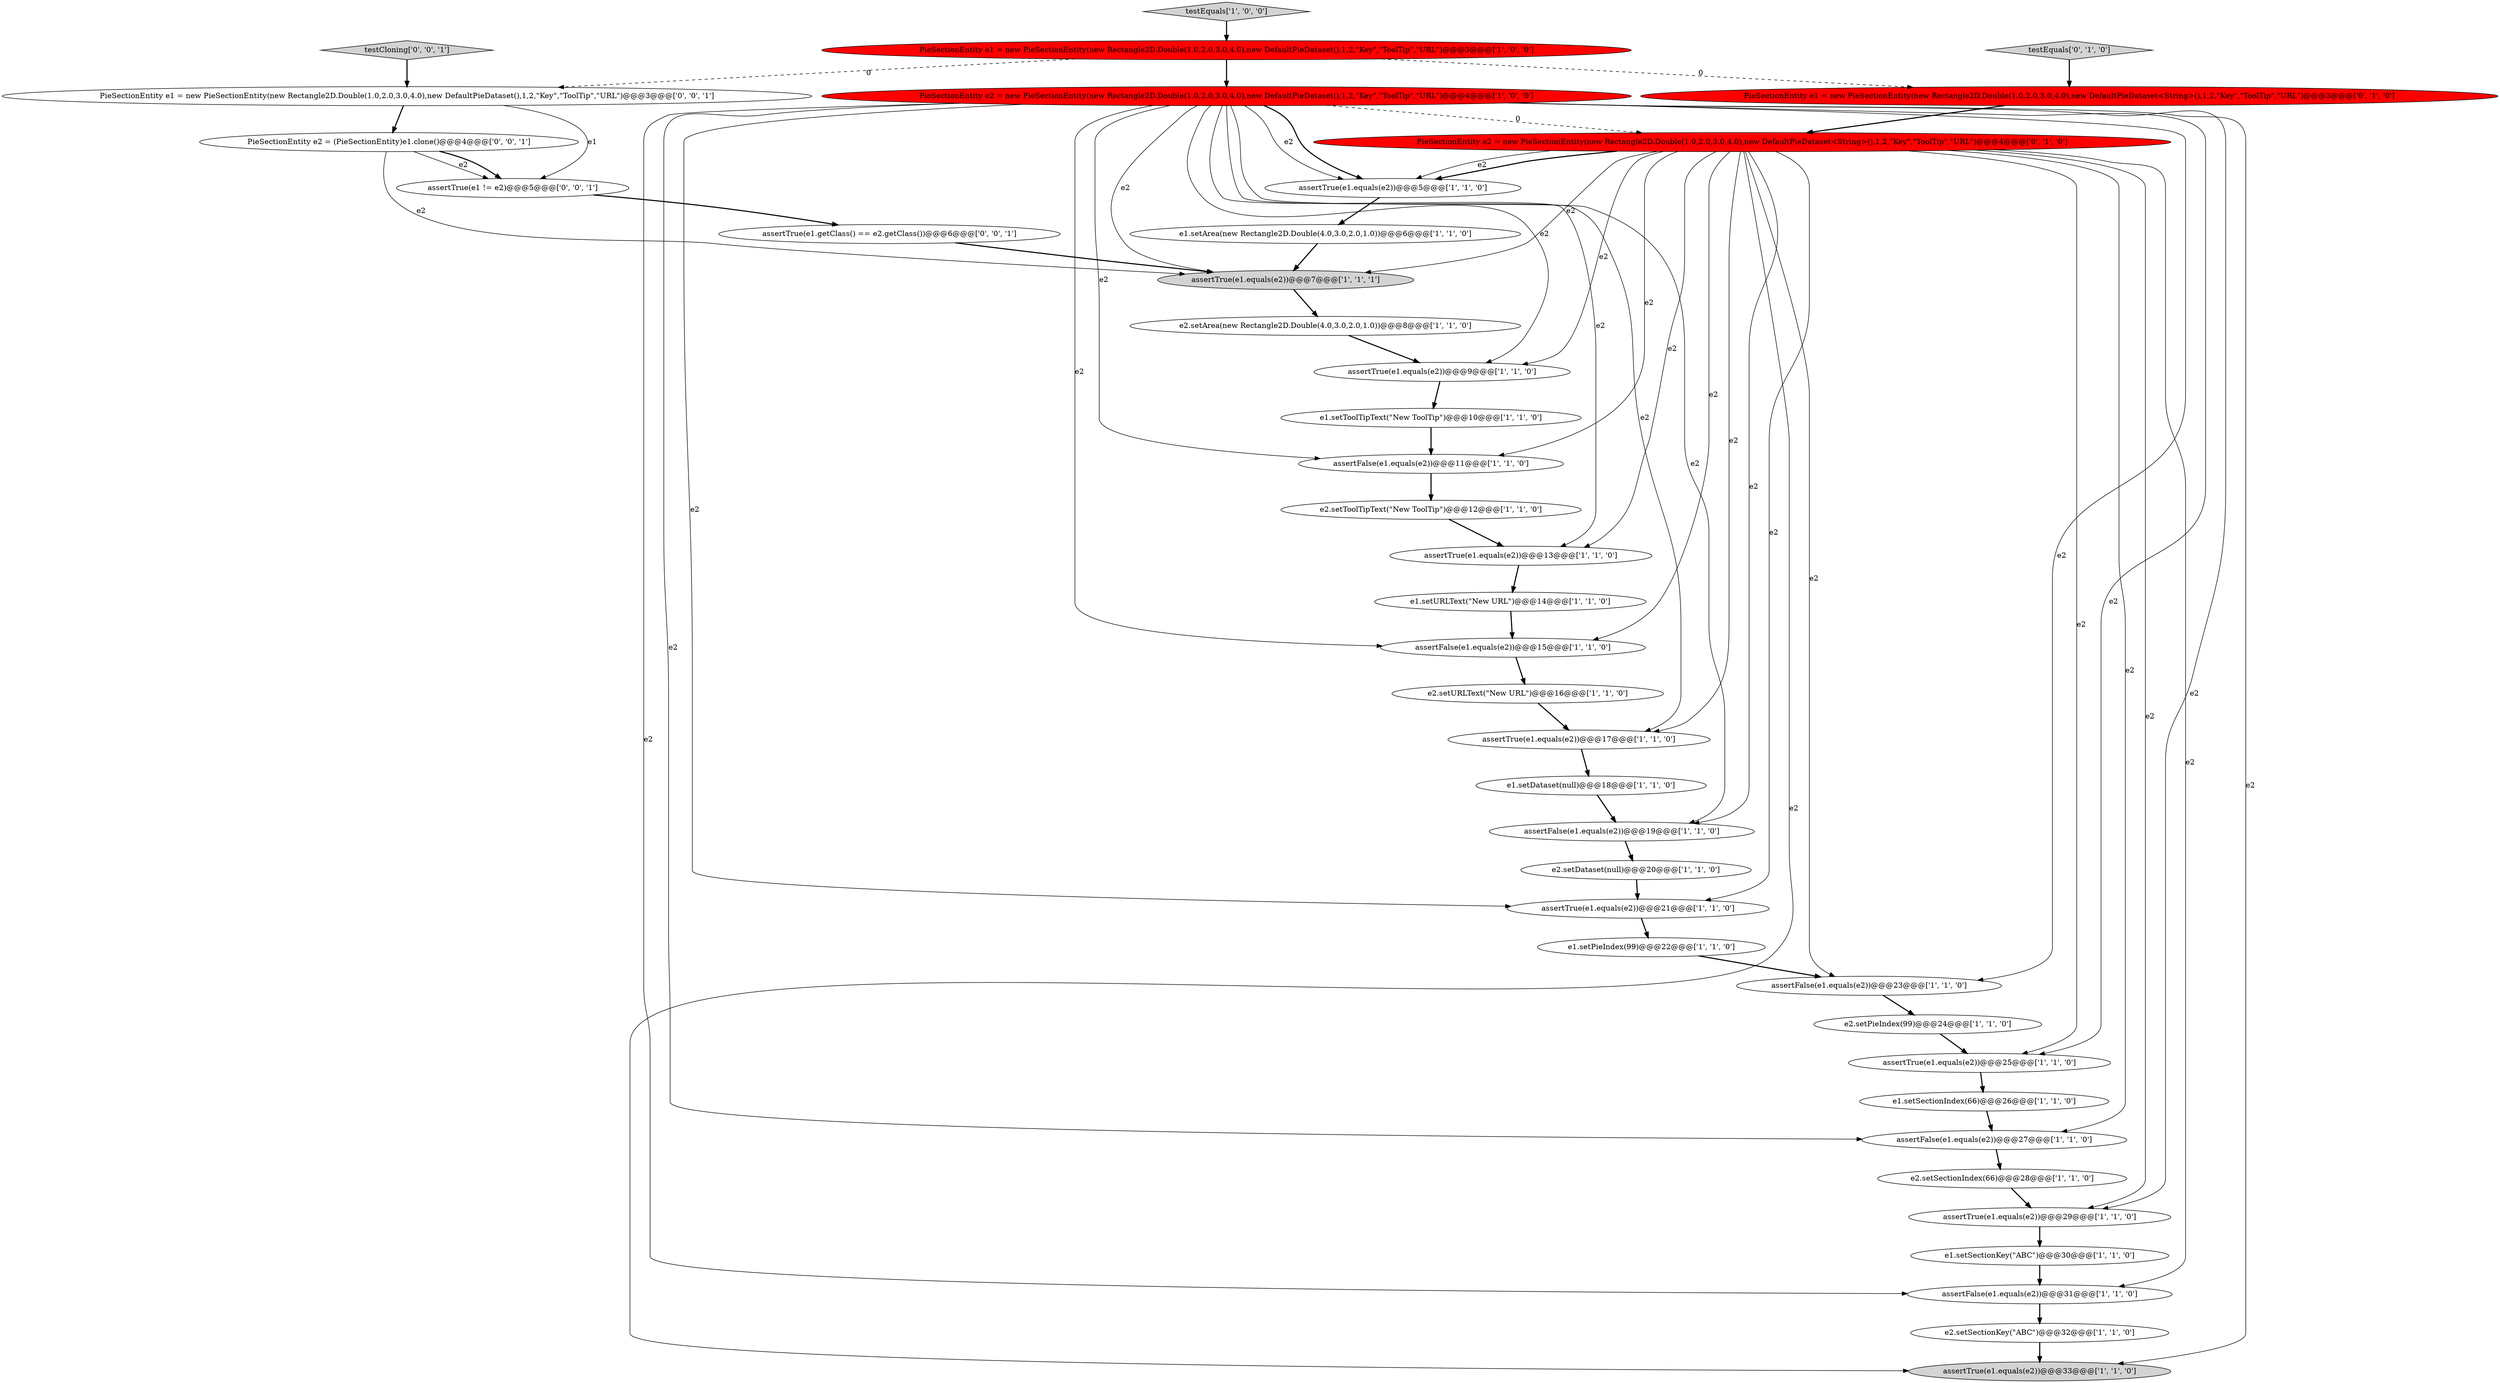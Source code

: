 digraph {
10 [style = filled, label = "PieSectionEntity e2 = new PieSectionEntity(new Rectangle2D.Double(1.0,2.0,3.0,4.0),new DefaultPieDataset(),1,2,\"Key\",\"ToolTip\",\"URL\")@@@4@@@['1', '0', '0']", fillcolor = red, shape = ellipse image = "AAA1AAABBB1BBB"];
16 [style = filled, label = "e2.setArea(new Rectangle2D.Double(4.0,3.0,2.0,1.0))@@@8@@@['1', '1', '0']", fillcolor = white, shape = ellipse image = "AAA0AAABBB1BBB"];
2 [style = filled, label = "e1.setDataset(null)@@@18@@@['1', '1', '0']", fillcolor = white, shape = ellipse image = "AAA0AAABBB1BBB"];
20 [style = filled, label = "e1.setArea(new Rectangle2D.Double(4.0,3.0,2.0,1.0))@@@6@@@['1', '1', '0']", fillcolor = white, shape = ellipse image = "AAA0AAABBB1BBB"];
38 [style = filled, label = "testCloning['0', '0', '1']", fillcolor = lightgray, shape = diamond image = "AAA0AAABBB3BBB"];
23 [style = filled, label = "e1.setURLText(\"New URL\")@@@14@@@['1', '1', '0']", fillcolor = white, shape = ellipse image = "AAA0AAABBB1BBB"];
28 [style = filled, label = "assertFalse(e1.equals(e2))@@@31@@@['1', '1', '0']", fillcolor = white, shape = ellipse image = "AAA0AAABBB1BBB"];
3 [style = filled, label = "assertTrue(e1.equals(e2))@@@7@@@['1', '1', '1']", fillcolor = lightgray, shape = ellipse image = "AAA0AAABBB1BBB"];
17 [style = filled, label = "assertFalse(e1.equals(e2))@@@27@@@['1', '1', '0']", fillcolor = white, shape = ellipse image = "AAA0AAABBB1BBB"];
37 [style = filled, label = "assertTrue(e1.getClass() == e2.getClass())@@@6@@@['0', '0', '1']", fillcolor = white, shape = ellipse image = "AAA0AAABBB3BBB"];
19 [style = filled, label = "assertTrue(e1.equals(e2))@@@29@@@['1', '1', '0']", fillcolor = white, shape = ellipse image = "AAA0AAABBB1BBB"];
29 [style = filled, label = "e2.setPieIndex(99)@@@24@@@['1', '1', '0']", fillcolor = white, shape = ellipse image = "AAA0AAABBB1BBB"];
12 [style = filled, label = "e1.setToolTipText(\"New ToolTip\")@@@10@@@['1', '1', '0']", fillcolor = white, shape = ellipse image = "AAA0AAABBB1BBB"];
8 [style = filled, label = "assertFalse(e1.equals(e2))@@@15@@@['1', '1', '0']", fillcolor = white, shape = ellipse image = "AAA0AAABBB1BBB"];
15 [style = filled, label = "e1.setSectionIndex(66)@@@26@@@['1', '1', '0']", fillcolor = white, shape = ellipse image = "AAA0AAABBB1BBB"];
5 [style = filled, label = "assertTrue(e1.equals(e2))@@@25@@@['1', '1', '0']", fillcolor = white, shape = ellipse image = "AAA0AAABBB1BBB"];
18 [style = filled, label = "e2.setSectionIndex(66)@@@28@@@['1', '1', '0']", fillcolor = white, shape = ellipse image = "AAA0AAABBB1BBB"];
27 [style = filled, label = "e1.setSectionKey(\"ABC\")@@@30@@@['1', '1', '0']", fillcolor = white, shape = ellipse image = "AAA0AAABBB1BBB"];
39 [style = filled, label = "PieSectionEntity e1 = new PieSectionEntity(new Rectangle2D.Double(1.0,2.0,3.0,4.0),new DefaultPieDataset(),1,2,\"Key\",\"ToolTip\",\"URL\")@@@3@@@['0', '0', '1']", fillcolor = white, shape = ellipse image = "AAA0AAABBB3BBB"];
14 [style = filled, label = "assertTrue(e1.equals(e2))@@@33@@@['1', '1', '0']", fillcolor = lightgray, shape = ellipse image = "AAA0AAABBB1BBB"];
31 [style = filled, label = "assertTrue(e1.equals(e2))@@@5@@@['1', '1', '0']", fillcolor = white, shape = ellipse image = "AAA0AAABBB1BBB"];
6 [style = filled, label = "e2.setSectionKey(\"ABC\")@@@32@@@['1', '1', '0']", fillcolor = white, shape = ellipse image = "AAA0AAABBB1BBB"];
33 [style = filled, label = "testEquals['0', '1', '0']", fillcolor = lightgray, shape = diamond image = "AAA0AAABBB2BBB"];
36 [style = filled, label = "assertTrue(e1 != e2)@@@5@@@['0', '0', '1']", fillcolor = white, shape = ellipse image = "AAA0AAABBB3BBB"];
9 [style = filled, label = "testEquals['1', '0', '0']", fillcolor = lightgray, shape = diamond image = "AAA0AAABBB1BBB"];
30 [style = filled, label = "assertTrue(e1.equals(e2))@@@9@@@['1', '1', '0']", fillcolor = white, shape = ellipse image = "AAA0AAABBB1BBB"];
32 [style = filled, label = "PieSectionEntity e2 = new PieSectionEntity(new Rectangle2D.Double(1.0,2.0,3.0,4.0),new DefaultPieDataset<String>(),1,2,\"Key\",\"ToolTip\",\"URL\")@@@4@@@['0', '1', '0']", fillcolor = red, shape = ellipse image = "AAA1AAABBB2BBB"];
26 [style = filled, label = "assertFalse(e1.equals(e2))@@@19@@@['1', '1', '0']", fillcolor = white, shape = ellipse image = "AAA0AAABBB1BBB"];
35 [style = filled, label = "PieSectionEntity e2 = (PieSectionEntity)e1.clone()@@@4@@@['0', '0', '1']", fillcolor = white, shape = ellipse image = "AAA0AAABBB3BBB"];
24 [style = filled, label = "e2.setDataset(null)@@@20@@@['1', '1', '0']", fillcolor = white, shape = ellipse image = "AAA0AAABBB1BBB"];
7 [style = filled, label = "assertTrue(e1.equals(e2))@@@21@@@['1', '1', '0']", fillcolor = white, shape = ellipse image = "AAA0AAABBB1BBB"];
0 [style = filled, label = "e2.setURLText(\"New URL\")@@@16@@@['1', '1', '0']", fillcolor = white, shape = ellipse image = "AAA0AAABBB1BBB"];
4 [style = filled, label = "e2.setToolTipText(\"New ToolTip\")@@@12@@@['1', '1', '0']", fillcolor = white, shape = ellipse image = "AAA0AAABBB1BBB"];
1 [style = filled, label = "assertFalse(e1.equals(e2))@@@23@@@['1', '1', '0']", fillcolor = white, shape = ellipse image = "AAA0AAABBB1BBB"];
34 [style = filled, label = "PieSectionEntity e1 = new PieSectionEntity(new Rectangle2D.Double(1.0,2.0,3.0,4.0),new DefaultPieDataset<String>(),1,2,\"Key\",\"ToolTip\",\"URL\")@@@3@@@['0', '1', '0']", fillcolor = red, shape = ellipse image = "AAA1AAABBB2BBB"];
21 [style = filled, label = "e1.setPieIndex(99)@@@22@@@['1', '1', '0']", fillcolor = white, shape = ellipse image = "AAA0AAABBB1BBB"];
25 [style = filled, label = "assertTrue(e1.equals(e2))@@@13@@@['1', '1', '0']", fillcolor = white, shape = ellipse image = "AAA0AAABBB1BBB"];
13 [style = filled, label = "assertFalse(e1.equals(e2))@@@11@@@['1', '1', '0']", fillcolor = white, shape = ellipse image = "AAA0AAABBB1BBB"];
22 [style = filled, label = "assertTrue(e1.equals(e2))@@@17@@@['1', '1', '0']", fillcolor = white, shape = ellipse image = "AAA0AAABBB1BBB"];
11 [style = filled, label = "PieSectionEntity e1 = new PieSectionEntity(new Rectangle2D.Double(1.0,2.0,3.0,4.0),new DefaultPieDataset(),1,2,\"Key\",\"ToolTip\",\"URL\")@@@3@@@['1', '0', '0']", fillcolor = red, shape = ellipse image = "AAA1AAABBB1BBB"];
10->14 [style = solid, label="e2"];
32->5 [style = solid, label="e2"];
10->7 [style = solid, label="e2"];
10->30 [style = solid, label="e2"];
10->25 [style = solid, label="e2"];
2->26 [style = bold, label=""];
29->5 [style = bold, label=""];
28->6 [style = bold, label=""];
22->2 [style = bold, label=""];
10->31 [style = bold, label=""];
9->11 [style = bold, label=""];
4->25 [style = bold, label=""];
10->22 [style = solid, label="e2"];
32->31 [style = solid, label="e2"];
25->23 [style = bold, label=""];
32->13 [style = solid, label="e2"];
11->34 [style = dashed, label="0"];
27->28 [style = bold, label=""];
10->26 [style = solid, label="e2"];
39->36 [style = solid, label="e1"];
18->19 [style = bold, label=""];
32->8 [style = solid, label="e2"];
32->19 [style = solid, label="e2"];
5->15 [style = bold, label=""];
20->3 [style = bold, label=""];
3->16 [style = bold, label=""];
23->8 [style = bold, label=""];
26->24 [style = bold, label=""];
32->22 [style = solid, label="e2"];
38->39 [style = bold, label=""];
10->5 [style = solid, label="e2"];
10->19 [style = solid, label="e2"];
32->7 [style = solid, label="e2"];
37->3 [style = bold, label=""];
8->0 [style = bold, label=""];
6->14 [style = bold, label=""];
32->3 [style = solid, label="e2"];
12->13 [style = bold, label=""];
32->30 [style = solid, label="e2"];
10->3 [style = solid, label="e2"];
15->17 [style = bold, label=""];
10->13 [style = solid, label="e2"];
30->12 [style = bold, label=""];
10->17 [style = solid, label="e2"];
10->32 [style = dashed, label="0"];
10->31 [style = solid, label="e2"];
32->1 [style = solid, label="e2"];
11->10 [style = bold, label=""];
35->3 [style = solid, label="e2"];
39->35 [style = bold, label=""];
0->22 [style = bold, label=""];
16->30 [style = bold, label=""];
21->1 [style = bold, label=""];
19->27 [style = bold, label=""];
11->39 [style = dashed, label="0"];
32->28 [style = solid, label="e2"];
7->21 [style = bold, label=""];
34->32 [style = bold, label=""];
32->17 [style = solid, label="e2"];
36->37 [style = bold, label=""];
35->36 [style = solid, label="e2"];
35->36 [style = bold, label=""];
31->20 [style = bold, label=""];
1->29 [style = bold, label=""];
10->1 [style = solid, label="e2"];
24->7 [style = bold, label=""];
32->25 [style = solid, label="e2"];
32->26 [style = solid, label="e2"];
33->34 [style = bold, label=""];
32->14 [style = solid, label="e2"];
32->31 [style = bold, label=""];
17->18 [style = bold, label=""];
10->8 [style = solid, label="e2"];
13->4 [style = bold, label=""];
10->28 [style = solid, label="e2"];
}
